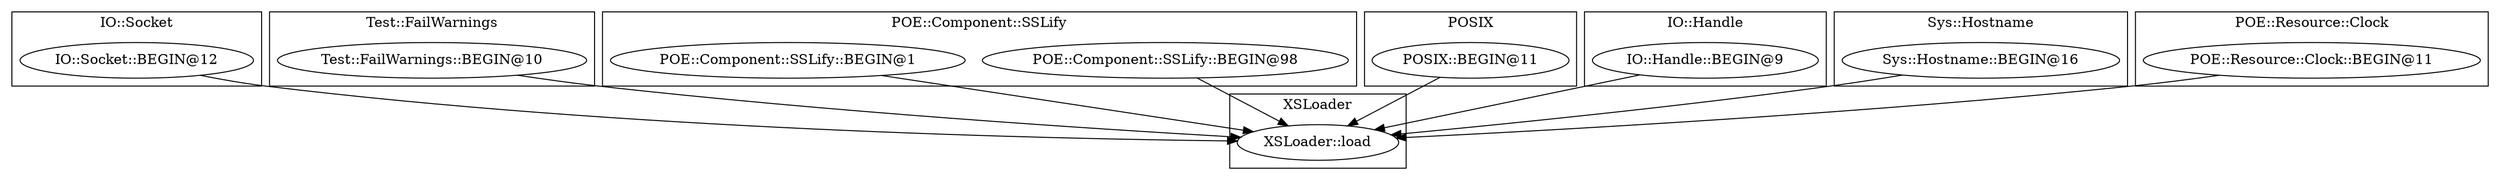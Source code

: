 digraph {
graph [overlap=false]
subgraph cluster_XSLoader {
	label="XSLoader";
	"XSLoader::load";
}
subgraph cluster_IO_Socket {
	label="IO::Socket";
	"IO::Socket::BEGIN@12";
}
subgraph cluster_Test_FailWarnings {
	label="Test::FailWarnings";
	"Test::FailWarnings::BEGIN@10";
}
subgraph cluster_POE_Component_SSLify {
	label="POE::Component::SSLify";
	"POE::Component::SSLify::BEGIN@98";
	"POE::Component::SSLify::BEGIN@1";
}
subgraph cluster_POSIX {
	label="POSIX";
	"POSIX::BEGIN@11";
}
subgraph cluster_IO_Handle {
	label="IO::Handle";
	"IO::Handle::BEGIN@9";
}
subgraph cluster_Sys_Hostname {
	label="Sys::Hostname";
	"Sys::Hostname::BEGIN@16";
}
subgraph cluster_POE_Resource_Clock {
	label="POE::Resource::Clock";
	"POE::Resource::Clock::BEGIN@11";
}
"POE::Component::SSLify::BEGIN@1" -> "XSLoader::load";
"POE::Resource::Clock::BEGIN@11" -> "XSLoader::load";
"IO::Handle::BEGIN@9" -> "XSLoader::load";
"Test::FailWarnings::BEGIN@10" -> "XSLoader::load";
"POSIX::BEGIN@11" -> "XSLoader::load";
"Sys::Hostname::BEGIN@16" -> "XSLoader::load";
"POE::Component::SSLify::BEGIN@98" -> "XSLoader::load";
"IO::Socket::BEGIN@12" -> "XSLoader::load";
}

